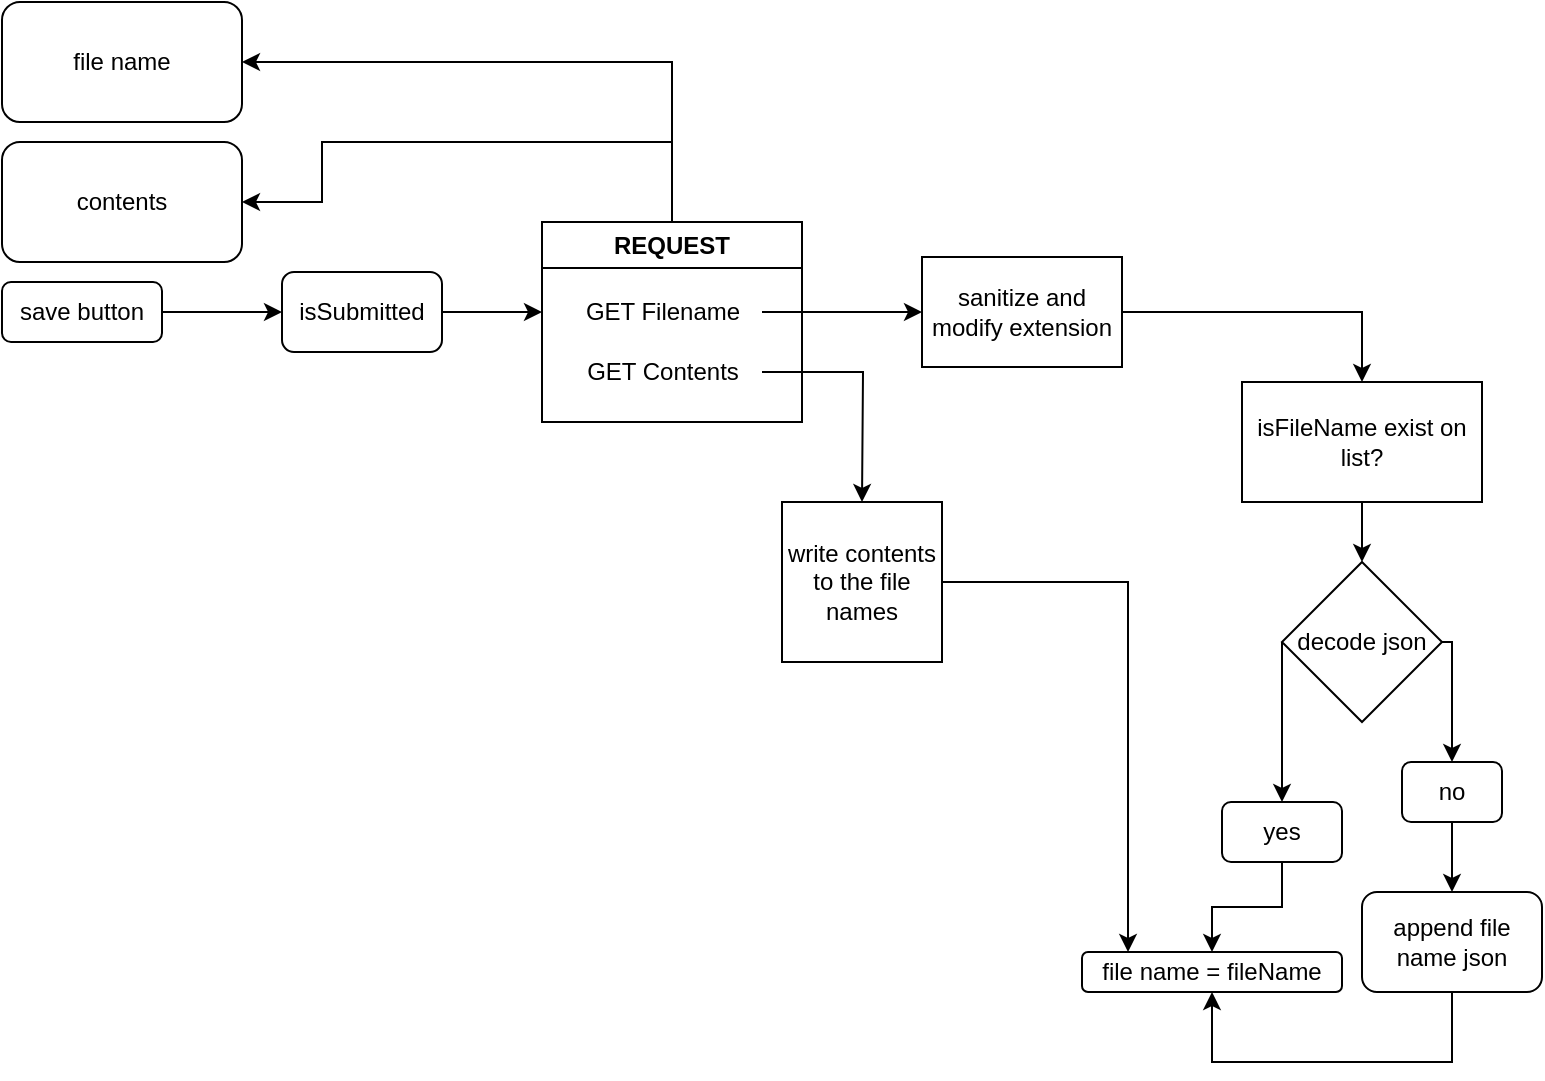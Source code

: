 <mxfile version="26.1.1">
  <diagram name="Page-1" id="M5iGo13uAzK2L-ScgNZb">
    <mxGraphModel dx="1035" dy="551" grid="1" gridSize="10" guides="1" tooltips="1" connect="1" arrows="1" fold="1" page="1" pageScale="1" pageWidth="850" pageHeight="1100" math="0" shadow="0">
      <root>
        <mxCell id="0" />
        <mxCell id="1" parent="0" />
        <mxCell id="wx8XM6Fq-9PgXnbN3VG9-1" value="contents" style="rounded=1;whiteSpace=wrap;html=1;" vertex="1" parent="1">
          <mxGeometry x="50" y="110" width="120" height="60" as="geometry" />
        </mxCell>
        <mxCell id="wx8XM6Fq-9PgXnbN3VG9-2" value="file name" style="rounded=1;whiteSpace=wrap;html=1;" vertex="1" parent="1">
          <mxGeometry x="50" y="40" width="120" height="60" as="geometry" />
        </mxCell>
        <mxCell id="wx8XM6Fq-9PgXnbN3VG9-5" style="edgeStyle=orthogonalEdgeStyle;rounded=0;orthogonalLoop=1;jettySize=auto;html=1;entryX=0;entryY=0.5;entryDx=0;entryDy=0;" edge="1" parent="1" source="wx8XM6Fq-9PgXnbN3VG9-3" target="wx8XM6Fq-9PgXnbN3VG9-4">
          <mxGeometry relative="1" as="geometry" />
        </mxCell>
        <mxCell id="wx8XM6Fq-9PgXnbN3VG9-3" value="save button" style="rounded=1;whiteSpace=wrap;html=1;" vertex="1" parent="1">
          <mxGeometry x="50" y="180" width="80" height="30" as="geometry" />
        </mxCell>
        <mxCell id="wx8XM6Fq-9PgXnbN3VG9-10" style="edgeStyle=orthogonalEdgeStyle;rounded=0;orthogonalLoop=1;jettySize=auto;html=1;" edge="1" parent="1" source="wx8XM6Fq-9PgXnbN3VG9-4">
          <mxGeometry relative="1" as="geometry">
            <mxPoint x="320" y="195" as="targetPoint" />
          </mxGeometry>
        </mxCell>
        <mxCell id="wx8XM6Fq-9PgXnbN3VG9-4" value="isSubmitted" style="rounded=1;whiteSpace=wrap;html=1;" vertex="1" parent="1">
          <mxGeometry x="190" y="175" width="80" height="40" as="geometry" />
        </mxCell>
        <mxCell id="wx8XM6Fq-9PgXnbN3VG9-11" style="edgeStyle=orthogonalEdgeStyle;rounded=0;orthogonalLoop=1;jettySize=auto;html=1;entryX=1;entryY=0.5;entryDx=0;entryDy=0;" edge="1" parent="1" source="wx8XM6Fq-9PgXnbN3VG9-6" target="wx8XM6Fq-9PgXnbN3VG9-2">
          <mxGeometry relative="1" as="geometry">
            <Array as="points">
              <mxPoint x="385" y="70" />
            </Array>
          </mxGeometry>
        </mxCell>
        <mxCell id="wx8XM6Fq-9PgXnbN3VG9-12" style="edgeStyle=orthogonalEdgeStyle;rounded=0;orthogonalLoop=1;jettySize=auto;html=1;entryX=1;entryY=0.5;entryDx=0;entryDy=0;" edge="1" parent="1" source="wx8XM6Fq-9PgXnbN3VG9-6" target="wx8XM6Fq-9PgXnbN3VG9-1">
          <mxGeometry relative="1" as="geometry">
            <Array as="points">
              <mxPoint x="385" y="110" />
              <mxPoint x="210" y="110" />
              <mxPoint x="210" y="140" />
            </Array>
          </mxGeometry>
        </mxCell>
        <mxCell id="wx8XM6Fq-9PgXnbN3VG9-6" value="REQUEST" style="swimlane;whiteSpace=wrap;html=1;" vertex="1" parent="1">
          <mxGeometry x="320" y="150" width="130" height="100" as="geometry" />
        </mxCell>
        <mxCell id="wx8XM6Fq-9PgXnbN3VG9-8" value="GET Filename" style="text;html=1;align=center;verticalAlign=middle;resizable=0;points=[];autosize=1;strokeColor=none;fillColor=none;" vertex="1" parent="wx8XM6Fq-9PgXnbN3VG9-6">
          <mxGeometry x="10" y="30" width="100" height="30" as="geometry" />
        </mxCell>
        <mxCell id="wx8XM6Fq-9PgXnbN3VG9-50" style="edgeStyle=orthogonalEdgeStyle;rounded=0;orthogonalLoop=1;jettySize=auto;html=1;" edge="1" parent="wx8XM6Fq-9PgXnbN3VG9-6" source="wx8XM6Fq-9PgXnbN3VG9-9">
          <mxGeometry relative="1" as="geometry">
            <mxPoint x="160" y="140" as="targetPoint" />
          </mxGeometry>
        </mxCell>
        <mxCell id="wx8XM6Fq-9PgXnbN3VG9-9" value="GET Contents" style="text;html=1;align=center;verticalAlign=middle;resizable=0;points=[];autosize=1;strokeColor=none;fillColor=none;" vertex="1" parent="wx8XM6Fq-9PgXnbN3VG9-6">
          <mxGeometry x="10" y="60" width="100" height="30" as="geometry" />
        </mxCell>
        <mxCell id="wx8XM6Fq-9PgXnbN3VG9-19" value="" style="edgeStyle=orthogonalEdgeStyle;rounded=0;orthogonalLoop=1;jettySize=auto;html=1;" edge="1" parent="1" source="wx8XM6Fq-9PgXnbN3VG9-15" target="wx8XM6Fq-9PgXnbN3VG9-18">
          <mxGeometry relative="1" as="geometry" />
        </mxCell>
        <mxCell id="wx8XM6Fq-9PgXnbN3VG9-15" value="sanitize and modify extension" style="whiteSpace=wrap;html=1;" vertex="1" parent="1">
          <mxGeometry x="510" y="167.5" width="100" height="55" as="geometry" />
        </mxCell>
        <mxCell id="wx8XM6Fq-9PgXnbN3VG9-16" value="" style="edgeStyle=orthogonalEdgeStyle;rounded=0;orthogonalLoop=1;jettySize=auto;html=1;" edge="1" parent="1" source="wx8XM6Fq-9PgXnbN3VG9-8" target="wx8XM6Fq-9PgXnbN3VG9-15">
          <mxGeometry relative="1" as="geometry" />
        </mxCell>
        <mxCell id="wx8XM6Fq-9PgXnbN3VG9-39" value="" style="edgeStyle=orthogonalEdgeStyle;rounded=0;orthogonalLoop=1;jettySize=auto;html=1;" edge="1" parent="1" source="wx8XM6Fq-9PgXnbN3VG9-18" target="wx8XM6Fq-9PgXnbN3VG9-38">
          <mxGeometry relative="1" as="geometry" />
        </mxCell>
        <mxCell id="wx8XM6Fq-9PgXnbN3VG9-18" value="isFileName exist on list?" style="whiteSpace=wrap;html=1;" vertex="1" parent="1">
          <mxGeometry x="670" y="230" width="120" height="60" as="geometry" />
        </mxCell>
        <mxCell id="wx8XM6Fq-9PgXnbN3VG9-46" style="edgeStyle=orthogonalEdgeStyle;rounded=0;orthogonalLoop=1;jettySize=auto;html=1;exitX=0.5;exitY=1;exitDx=0;exitDy=0;entryX=0.5;entryY=0;entryDx=0;entryDy=0;" edge="1" parent="1" source="wx8XM6Fq-9PgXnbN3VG9-25" target="wx8XM6Fq-9PgXnbN3VG9-28">
          <mxGeometry relative="1" as="geometry" />
        </mxCell>
        <mxCell id="wx8XM6Fq-9PgXnbN3VG9-25" value="yes" style="rounded=1;whiteSpace=wrap;html=1;" vertex="1" parent="1">
          <mxGeometry x="660" y="440" width="60" height="30" as="geometry" />
        </mxCell>
        <mxCell id="wx8XM6Fq-9PgXnbN3VG9-44" style="edgeStyle=orthogonalEdgeStyle;rounded=0;orthogonalLoop=1;jettySize=auto;html=1;exitX=0.5;exitY=1;exitDx=0;exitDy=0;entryX=0.5;entryY=0;entryDx=0;entryDy=0;" edge="1" parent="1" source="wx8XM6Fq-9PgXnbN3VG9-26" target="wx8XM6Fq-9PgXnbN3VG9-30">
          <mxGeometry relative="1" as="geometry" />
        </mxCell>
        <mxCell id="wx8XM6Fq-9PgXnbN3VG9-26" value="no" style="rounded=1;whiteSpace=wrap;html=1;" vertex="1" parent="1">
          <mxGeometry x="750" y="420" width="50" height="30" as="geometry" />
        </mxCell>
        <mxCell id="wx8XM6Fq-9PgXnbN3VG9-28" value="file name = fileName" style="rounded=1;whiteSpace=wrap;html=1;" vertex="1" parent="1">
          <mxGeometry x="590" y="515" width="130" height="20" as="geometry" />
        </mxCell>
        <mxCell id="wx8XM6Fq-9PgXnbN3VG9-54" style="edgeStyle=orthogonalEdgeStyle;rounded=0;orthogonalLoop=1;jettySize=auto;html=1;entryX=0.5;entryY=1;entryDx=0;entryDy=0;" edge="1" parent="1" source="wx8XM6Fq-9PgXnbN3VG9-30" target="wx8XM6Fq-9PgXnbN3VG9-28">
          <mxGeometry relative="1" as="geometry">
            <Array as="points">
              <mxPoint x="775" y="570" />
              <mxPoint x="655" y="570" />
            </Array>
          </mxGeometry>
        </mxCell>
        <mxCell id="wx8XM6Fq-9PgXnbN3VG9-30" value="append file name json" style="rounded=1;whiteSpace=wrap;html=1;" vertex="1" parent="1">
          <mxGeometry x="730" y="485" width="90" height="50" as="geometry" />
        </mxCell>
        <mxCell id="wx8XM6Fq-9PgXnbN3VG9-40" style="edgeStyle=orthogonalEdgeStyle;rounded=0;orthogonalLoop=1;jettySize=auto;html=1;entryX=0.5;entryY=0;entryDx=0;entryDy=0;" edge="1" parent="1" source="wx8XM6Fq-9PgXnbN3VG9-38" target="wx8XM6Fq-9PgXnbN3VG9-25">
          <mxGeometry relative="1" as="geometry">
            <Array as="points">
              <mxPoint x="690" y="420" />
            </Array>
          </mxGeometry>
        </mxCell>
        <mxCell id="wx8XM6Fq-9PgXnbN3VG9-43" style="edgeStyle=orthogonalEdgeStyle;rounded=0;orthogonalLoop=1;jettySize=auto;html=1;entryX=0.5;entryY=0;entryDx=0;entryDy=0;" edge="1" parent="1" source="wx8XM6Fq-9PgXnbN3VG9-38" target="wx8XM6Fq-9PgXnbN3VG9-26">
          <mxGeometry relative="1" as="geometry">
            <Array as="points">
              <mxPoint x="775" y="360" />
            </Array>
          </mxGeometry>
        </mxCell>
        <mxCell id="wx8XM6Fq-9PgXnbN3VG9-38" value="decode json" style="rhombus;whiteSpace=wrap;html=1;" vertex="1" parent="1">
          <mxGeometry x="690" y="320" width="80" height="80" as="geometry" />
        </mxCell>
        <mxCell id="wx8XM6Fq-9PgXnbN3VG9-51" value="write contents to the file names" style="whiteSpace=wrap;html=1;aspect=fixed;" vertex="1" parent="1">
          <mxGeometry x="440" y="290" width="80" height="80" as="geometry" />
        </mxCell>
        <mxCell id="wx8XM6Fq-9PgXnbN3VG9-52" style="edgeStyle=orthogonalEdgeStyle;rounded=0;orthogonalLoop=1;jettySize=auto;html=1;entryX=0.177;entryY=0;entryDx=0;entryDy=0;entryPerimeter=0;" edge="1" parent="1" source="wx8XM6Fq-9PgXnbN3VG9-51" target="wx8XM6Fq-9PgXnbN3VG9-28">
          <mxGeometry relative="1" as="geometry" />
        </mxCell>
      </root>
    </mxGraphModel>
  </diagram>
</mxfile>
